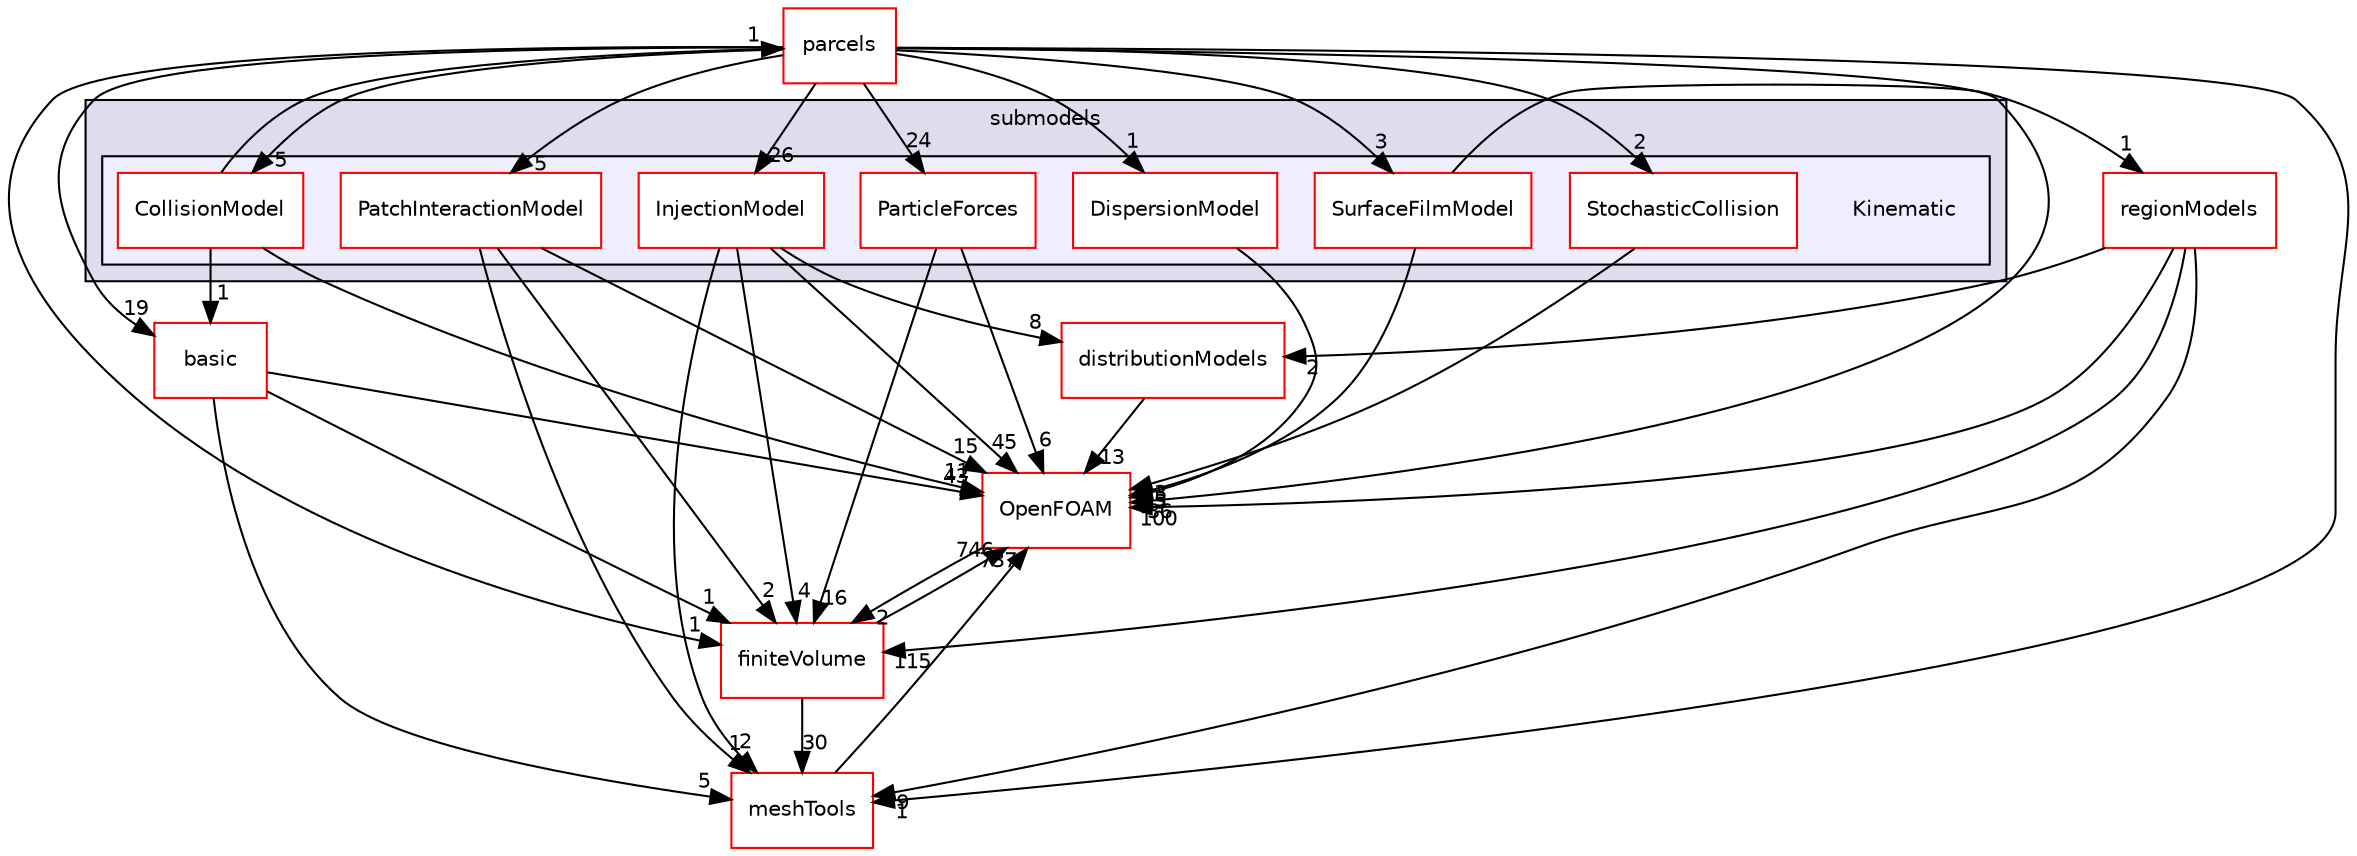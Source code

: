 digraph "src/lagrangian/intermediate/submodels/Kinematic" {
  bgcolor=transparent;
  compound=true
  node [ fontsize="10", fontname="Helvetica"];
  edge [ labelfontsize="10", labelfontname="Helvetica"];
  subgraph clusterdir_825de5f87f0ef3ae7d76ccd6a5458244 {
    graph [ bgcolor="#ddddee", pencolor="black", label="submodels" fontname="Helvetica", fontsize="10", URL="dir_825de5f87f0ef3ae7d76ccd6a5458244.html"]
  subgraph clusterdir_280ce042c33ce1e00a1fb89491254772 {
    graph [ bgcolor="#eeeeff", pencolor="black", label="" URL="dir_280ce042c33ce1e00a1fb89491254772.html"];
    dir_280ce042c33ce1e00a1fb89491254772 [shape=plaintext label="Kinematic"];
    dir_2bde217cd4c4c59a6845fe90485c2b1b [shape=box label="CollisionModel" color="red" fillcolor="white" style="filled" URL="dir_2bde217cd4c4c59a6845fe90485c2b1b.html"];
    dir_1a1b0db6ee4be96508c5925195e4b1da [shape=box label="DispersionModel" color="red" fillcolor="white" style="filled" URL="dir_1a1b0db6ee4be96508c5925195e4b1da.html"];
    dir_2c52a1c2f0c7ead309c5b735cade1a7e [shape=box label="InjectionModel" color="red" fillcolor="white" style="filled" URL="dir_2c52a1c2f0c7ead309c5b735cade1a7e.html"];
    dir_7880c6dec9d81c909715027e243e12ba [shape=box label="ParticleForces" color="red" fillcolor="white" style="filled" URL="dir_7880c6dec9d81c909715027e243e12ba.html"];
    dir_cf43f87a8139bd03a012339b0f68c2d8 [shape=box label="PatchInteractionModel" color="red" fillcolor="white" style="filled" URL="dir_cf43f87a8139bd03a012339b0f68c2d8.html"];
    dir_83decfbee97b67bdfbabb760079715fa [shape=box label="StochasticCollision" color="red" fillcolor="white" style="filled" URL="dir_83decfbee97b67bdfbabb760079715fa.html"];
    dir_61f31c0882508a16d1a835320fc3ef77 [shape=box label="SurfaceFilmModel" color="red" fillcolor="white" style="filled" URL="dir_61f31c0882508a16d1a835320fc3ef77.html"];
  }
  }
  dir_9bd15774b555cf7259a6fa18f99fe99b [shape=box label="finiteVolume" color="red" URL="dir_9bd15774b555cf7259a6fa18f99fe99b.html"];
  dir_ae30ad0bef50cf391b24c614251bb9fd [shape=box label="meshTools" color="red" URL="dir_ae30ad0bef50cf391b24c614251bb9fd.html"];
  dir_d6927c2879faa997b7d01c6ca71e518d [shape=box label="distributionModels" color="red" URL="dir_d6927c2879faa997b7d01c6ca71e518d.html"];
  dir_1cee61ac5e24023b73c87e3e265bd2be [shape=box label="regionModels" color="red" URL="dir_1cee61ac5e24023b73c87e3e265bd2be.html"];
  dir_c5473ff19b20e6ec4dfe5c310b3778a8 [shape=box label="OpenFOAM" color="red" URL="dir_c5473ff19b20e6ec4dfe5c310b3778a8.html"];
  dir_b8d19ddbdf0975644e34192d6313800e [shape=box label="parcels" color="red" URL="dir_b8d19ddbdf0975644e34192d6313800e.html"];
  dir_584e0ab0901b4327f36f4285cac7f2f8 [shape=box label="basic" color="red" URL="dir_584e0ab0901b4327f36f4285cac7f2f8.html"];
  dir_9bd15774b555cf7259a6fa18f99fe99b->dir_ae30ad0bef50cf391b24c614251bb9fd [headlabel="30", labeldistance=1.5 headhref="dir_000896_001750.html"];
  dir_9bd15774b555cf7259a6fa18f99fe99b->dir_c5473ff19b20e6ec4dfe5c310b3778a8 [headlabel="746", labeldistance=1.5 headhref="dir_000896_001896.html"];
  dir_7880c6dec9d81c909715027e243e12ba->dir_9bd15774b555cf7259a6fa18f99fe99b [headlabel="16", labeldistance=1.5 headhref="dir_001535_000896.html"];
  dir_7880c6dec9d81c909715027e243e12ba->dir_c5473ff19b20e6ec4dfe5c310b3778a8 [headlabel="6", labeldistance=1.5 headhref="dir_001535_001896.html"];
  dir_2c52a1c2f0c7ead309c5b735cade1a7e->dir_9bd15774b555cf7259a6fa18f99fe99b [headlabel="4", labeldistance=1.5 headhref="dir_001523_000896.html"];
  dir_2c52a1c2f0c7ead309c5b735cade1a7e->dir_ae30ad0bef50cf391b24c614251bb9fd [headlabel="2", labeldistance=1.5 headhref="dir_001523_001750.html"];
  dir_2c52a1c2f0c7ead309c5b735cade1a7e->dir_d6927c2879faa997b7d01c6ca71e518d [headlabel="8", labeldistance=1.5 headhref="dir_001523_001385.html"];
  dir_2c52a1c2f0c7ead309c5b735cade1a7e->dir_c5473ff19b20e6ec4dfe5c310b3778a8 [headlabel="45", labeldistance=1.5 headhref="dir_001523_001896.html"];
  dir_ae30ad0bef50cf391b24c614251bb9fd->dir_c5473ff19b20e6ec4dfe5c310b3778a8 [headlabel="737", labeldistance=1.5 headhref="dir_001750_001896.html"];
  dir_d6927c2879faa997b7d01c6ca71e518d->dir_c5473ff19b20e6ec4dfe5c310b3778a8 [headlabel="13", labeldistance=1.5 headhref="dir_001385_001896.html"];
  dir_1a1b0db6ee4be96508c5925195e4b1da->dir_c5473ff19b20e6ec4dfe5c310b3778a8 [headlabel="3", labeldistance=1.5 headhref="dir_001520_001896.html"];
  dir_cf43f87a8139bd03a012339b0f68c2d8->dir_9bd15774b555cf7259a6fa18f99fe99b [headlabel="2", labeldistance=1.5 headhref="dir_001555_000896.html"];
  dir_cf43f87a8139bd03a012339b0f68c2d8->dir_ae30ad0bef50cf391b24c614251bb9fd [headlabel="1", labeldistance=1.5 headhref="dir_001555_001750.html"];
  dir_cf43f87a8139bd03a012339b0f68c2d8->dir_c5473ff19b20e6ec4dfe5c310b3778a8 [headlabel="15", labeldistance=1.5 headhref="dir_001555_001896.html"];
  dir_1cee61ac5e24023b73c87e3e265bd2be->dir_9bd15774b555cf7259a6fa18f99fe99b [headlabel="115", labeldistance=1.5 headhref="dir_000747_000896.html"];
  dir_1cee61ac5e24023b73c87e3e265bd2be->dir_ae30ad0bef50cf391b24c614251bb9fd [headlabel="9", labeldistance=1.5 headhref="dir_000747_001750.html"];
  dir_1cee61ac5e24023b73c87e3e265bd2be->dir_d6927c2879faa997b7d01c6ca71e518d [headlabel="2", labeldistance=1.5 headhref="dir_000747_001385.html"];
  dir_1cee61ac5e24023b73c87e3e265bd2be->dir_c5473ff19b20e6ec4dfe5c310b3778a8 [headlabel="100", labeldistance=1.5 headhref="dir_000747_001896.html"];
  dir_c5473ff19b20e6ec4dfe5c310b3778a8->dir_9bd15774b555cf7259a6fa18f99fe99b [headlabel="2", labeldistance=1.5 headhref="dir_001896_000896.html"];
  dir_2bde217cd4c4c59a6845fe90485c2b1b->dir_c5473ff19b20e6ec4dfe5c310b3778a8 [headlabel="11", labeldistance=1.5 headhref="dir_001508_001896.html"];
  dir_2bde217cd4c4c59a6845fe90485c2b1b->dir_b8d19ddbdf0975644e34192d6313800e [headlabel="1", labeldistance=1.5 headhref="dir_001508_001458.html"];
  dir_2bde217cd4c4c59a6845fe90485c2b1b->dir_584e0ab0901b4327f36f4285cac7f2f8 [headlabel="1", labeldistance=1.5 headhref="dir_001508_001365.html"];
  dir_61f31c0882508a16d1a835320fc3ef77->dir_1cee61ac5e24023b73c87e3e265bd2be [headlabel="1", labeldistance=1.5 headhref="dir_001565_000747.html"];
  dir_61f31c0882508a16d1a835320fc3ef77->dir_c5473ff19b20e6ec4dfe5c310b3778a8 [headlabel="5", labeldistance=1.5 headhref="dir_001565_001896.html"];
  dir_83decfbee97b67bdfbabb760079715fa->dir_c5473ff19b20e6ec4dfe5c310b3778a8 [headlabel="3", labeldistance=1.5 headhref="dir_001562_001896.html"];
  dir_b8d19ddbdf0975644e34192d6313800e->dir_9bd15774b555cf7259a6fa18f99fe99b [headlabel="1", labeldistance=1.5 headhref="dir_001458_000896.html"];
  dir_b8d19ddbdf0975644e34192d6313800e->dir_7880c6dec9d81c909715027e243e12ba [headlabel="24", labeldistance=1.5 headhref="dir_001458_001535.html"];
  dir_b8d19ddbdf0975644e34192d6313800e->dir_2c52a1c2f0c7ead309c5b735cade1a7e [headlabel="26", labeldistance=1.5 headhref="dir_001458_001523.html"];
  dir_b8d19ddbdf0975644e34192d6313800e->dir_ae30ad0bef50cf391b24c614251bb9fd [headlabel="1", labeldistance=1.5 headhref="dir_001458_001750.html"];
  dir_b8d19ddbdf0975644e34192d6313800e->dir_1a1b0db6ee4be96508c5925195e4b1da [headlabel="1", labeldistance=1.5 headhref="dir_001458_001520.html"];
  dir_b8d19ddbdf0975644e34192d6313800e->dir_cf43f87a8139bd03a012339b0f68c2d8 [headlabel="5", labeldistance=1.5 headhref="dir_001458_001555.html"];
  dir_b8d19ddbdf0975644e34192d6313800e->dir_c5473ff19b20e6ec4dfe5c310b3778a8 [headlabel="36", labeldistance=1.5 headhref="dir_001458_001896.html"];
  dir_b8d19ddbdf0975644e34192d6313800e->dir_2bde217cd4c4c59a6845fe90485c2b1b [headlabel="5", labeldistance=1.5 headhref="dir_001458_001508.html"];
  dir_b8d19ddbdf0975644e34192d6313800e->dir_61f31c0882508a16d1a835320fc3ef77 [headlabel="3", labeldistance=1.5 headhref="dir_001458_001565.html"];
  dir_b8d19ddbdf0975644e34192d6313800e->dir_83decfbee97b67bdfbabb760079715fa [headlabel="2", labeldistance=1.5 headhref="dir_001458_001562.html"];
  dir_b8d19ddbdf0975644e34192d6313800e->dir_584e0ab0901b4327f36f4285cac7f2f8 [headlabel="19", labeldistance=1.5 headhref="dir_001458_001365.html"];
  dir_584e0ab0901b4327f36f4285cac7f2f8->dir_9bd15774b555cf7259a6fa18f99fe99b [headlabel="1", labeldistance=1.5 headhref="dir_001365_000896.html"];
  dir_584e0ab0901b4327f36f4285cac7f2f8->dir_ae30ad0bef50cf391b24c614251bb9fd [headlabel="5", labeldistance=1.5 headhref="dir_001365_001750.html"];
  dir_584e0ab0901b4327f36f4285cac7f2f8->dir_c5473ff19b20e6ec4dfe5c310b3778a8 [headlabel="43", labeldistance=1.5 headhref="dir_001365_001896.html"];
}
